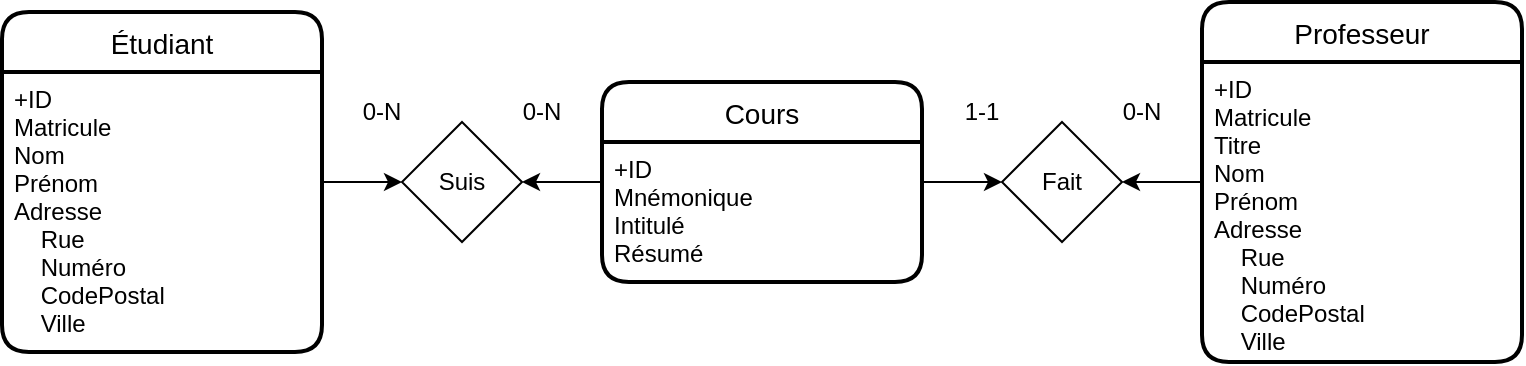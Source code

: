 <mxfile version="18.1.3" type="device"><diagram id="EYRUGWgW51Apfjly-8L5" name="Page-1"><mxGraphModel dx="1422" dy="1621" grid="1" gridSize="10" guides="1" tooltips="1" connect="1" arrows="1" fold="1" page="1" pageScale="1" pageWidth="1169" pageHeight="827" math="0" shadow="0"><root><mxCell id="0"/><mxCell id="1" parent="0"/><mxCell id="WafJKGKiUtdJaA_T5FzV-9" value="" style="edgeStyle=none;rounded=0;orthogonalLoop=1;jettySize=auto;html=1;" edge="1" parent="1" source="fYqJu8s90IwlvSCAVhOI-1" target="WafJKGKiUtdJaA_T5FzV-8"><mxGeometry relative="1" as="geometry"/></mxCell><mxCell id="fYqJu8s90IwlvSCAVhOI-1" value="Étudiant" style="swimlane;childLayout=stackLayout;horizontal=1;startSize=30;horizontalStack=0;rounded=1;fontSize=14;fontStyle=0;strokeWidth=2;resizeParent=0;resizeLast=1;shadow=0;dashed=0;align=center;" parent="1" vertex="1"><mxGeometry x="40" y="-800" width="160" height="170" as="geometry"/></mxCell><mxCell id="fYqJu8s90IwlvSCAVhOI-2" value="+ID &#10;Matricule&#10;Nom&#10;Prénom&#10;Adresse&#10;    Rue&#10;    Numéro&#10;    CodePostal&#10;    Ville" style="align=left;strokeColor=none;fillColor=none;spacingLeft=4;fontSize=12;verticalAlign=top;resizable=0;rotatable=0;part=1;" parent="fYqJu8s90IwlvSCAVhOI-1" vertex="1"><mxGeometry y="30" width="160" height="140" as="geometry"/></mxCell><mxCell id="WafJKGKiUtdJaA_T5FzV-10" value="" style="edgeStyle=none;rounded=0;orthogonalLoop=1;jettySize=auto;html=1;" edge="1" parent="1" source="WafJKGKiUtdJaA_T5FzV-3" target="WafJKGKiUtdJaA_T5FzV-8"><mxGeometry relative="1" as="geometry"/></mxCell><mxCell id="WafJKGKiUtdJaA_T5FzV-3" value="Cours" style="swimlane;childLayout=stackLayout;horizontal=1;startSize=30;horizontalStack=0;rounded=1;fontSize=14;fontStyle=0;strokeWidth=2;resizeParent=0;resizeLast=1;shadow=0;dashed=0;align=center;" vertex="1" parent="1"><mxGeometry x="340" y="-765" width="160" height="100" as="geometry"/></mxCell><mxCell id="WafJKGKiUtdJaA_T5FzV-4" value="+ID&#10;Mnémonique&#10;Intitulé&#10;Résumé" style="align=left;strokeColor=none;fillColor=none;spacingLeft=4;fontSize=12;verticalAlign=top;resizable=0;rotatable=0;part=1;" vertex="1" parent="WafJKGKiUtdJaA_T5FzV-3"><mxGeometry y="30" width="160" height="70" as="geometry"/></mxCell><mxCell id="WafJKGKiUtdJaA_T5FzV-13" style="edgeStyle=none;rounded=0;orthogonalLoop=1;jettySize=auto;html=1;entryX=1;entryY=0.5;entryDx=0;entryDy=0;" edge="1" parent="1" source="WafJKGKiUtdJaA_T5FzV-5" target="WafJKGKiUtdJaA_T5FzV-7"><mxGeometry relative="1" as="geometry"/></mxCell><mxCell id="WafJKGKiUtdJaA_T5FzV-5" value="Professeur" style="swimlane;childLayout=stackLayout;horizontal=1;startSize=30;horizontalStack=0;rounded=1;fontSize=14;fontStyle=0;strokeWidth=2;resizeParent=0;resizeLast=1;shadow=0;dashed=0;align=center;" vertex="1" parent="1"><mxGeometry x="640" y="-805" width="160" height="180" as="geometry"/></mxCell><mxCell id="WafJKGKiUtdJaA_T5FzV-6" value="+ID&#10;Matricule&#10;Titre&#10;Nom&#10;Prénom&#10;Adresse&#10;    Rue&#10;    Numéro&#10;    CodePostal&#10;    Ville" style="align=left;strokeColor=none;fillColor=none;spacingLeft=4;fontSize=12;verticalAlign=top;resizable=0;rotatable=0;part=1;" vertex="1" parent="WafJKGKiUtdJaA_T5FzV-5"><mxGeometry y="30" width="160" height="150" as="geometry"/></mxCell><mxCell id="WafJKGKiUtdJaA_T5FzV-7" value="Fait" style="shape=rhombus;perimeter=rhombusPerimeter;whiteSpace=wrap;html=1;align=center;" vertex="1" parent="1"><mxGeometry x="540" y="-745" width="60" height="60" as="geometry"/></mxCell><mxCell id="WafJKGKiUtdJaA_T5FzV-8" value="Suis" style="shape=rhombus;perimeter=rhombusPerimeter;whiteSpace=wrap;html=1;align=center;" vertex="1" parent="1"><mxGeometry x="240" y="-745" width="60" height="60" as="geometry"/></mxCell><mxCell id="WafJKGKiUtdJaA_T5FzV-11" style="edgeStyle=none;rounded=0;orthogonalLoop=1;jettySize=auto;html=1;entryX=0;entryY=0.5;entryDx=0;entryDy=0;" edge="1" parent="1" target="WafJKGKiUtdJaA_T5FzV-7"><mxGeometry relative="1" as="geometry"><mxPoint x="500" y="-715" as="sourcePoint"/></mxGeometry></mxCell><mxCell id="WafJKGKiUtdJaA_T5FzV-14" value="0-N" style="text;html=1;strokeColor=none;fillColor=none;align=center;verticalAlign=middle;whiteSpace=wrap;rounded=0;" vertex="1" parent="1"><mxGeometry x="200" y="-765" width="60" height="30" as="geometry"/></mxCell><mxCell id="WafJKGKiUtdJaA_T5FzV-15" value="0-N" style="text;html=1;strokeColor=none;fillColor=none;align=center;verticalAlign=middle;whiteSpace=wrap;rounded=0;" vertex="1" parent="1"><mxGeometry x="280" y="-765" width="60" height="30" as="geometry"/></mxCell><mxCell id="WafJKGKiUtdJaA_T5FzV-16" value="1-1" style="text;html=1;strokeColor=none;fillColor=none;align=center;verticalAlign=middle;whiteSpace=wrap;rounded=0;" vertex="1" parent="1"><mxGeometry x="500" y="-765" width="60" height="30" as="geometry"/></mxCell><mxCell id="WafJKGKiUtdJaA_T5FzV-17" value="0-N" style="text;html=1;strokeColor=none;fillColor=none;align=center;verticalAlign=middle;whiteSpace=wrap;rounded=0;" vertex="1" parent="1"><mxGeometry x="580" y="-765" width="60" height="30" as="geometry"/></mxCell></root></mxGraphModel></diagram></mxfile>